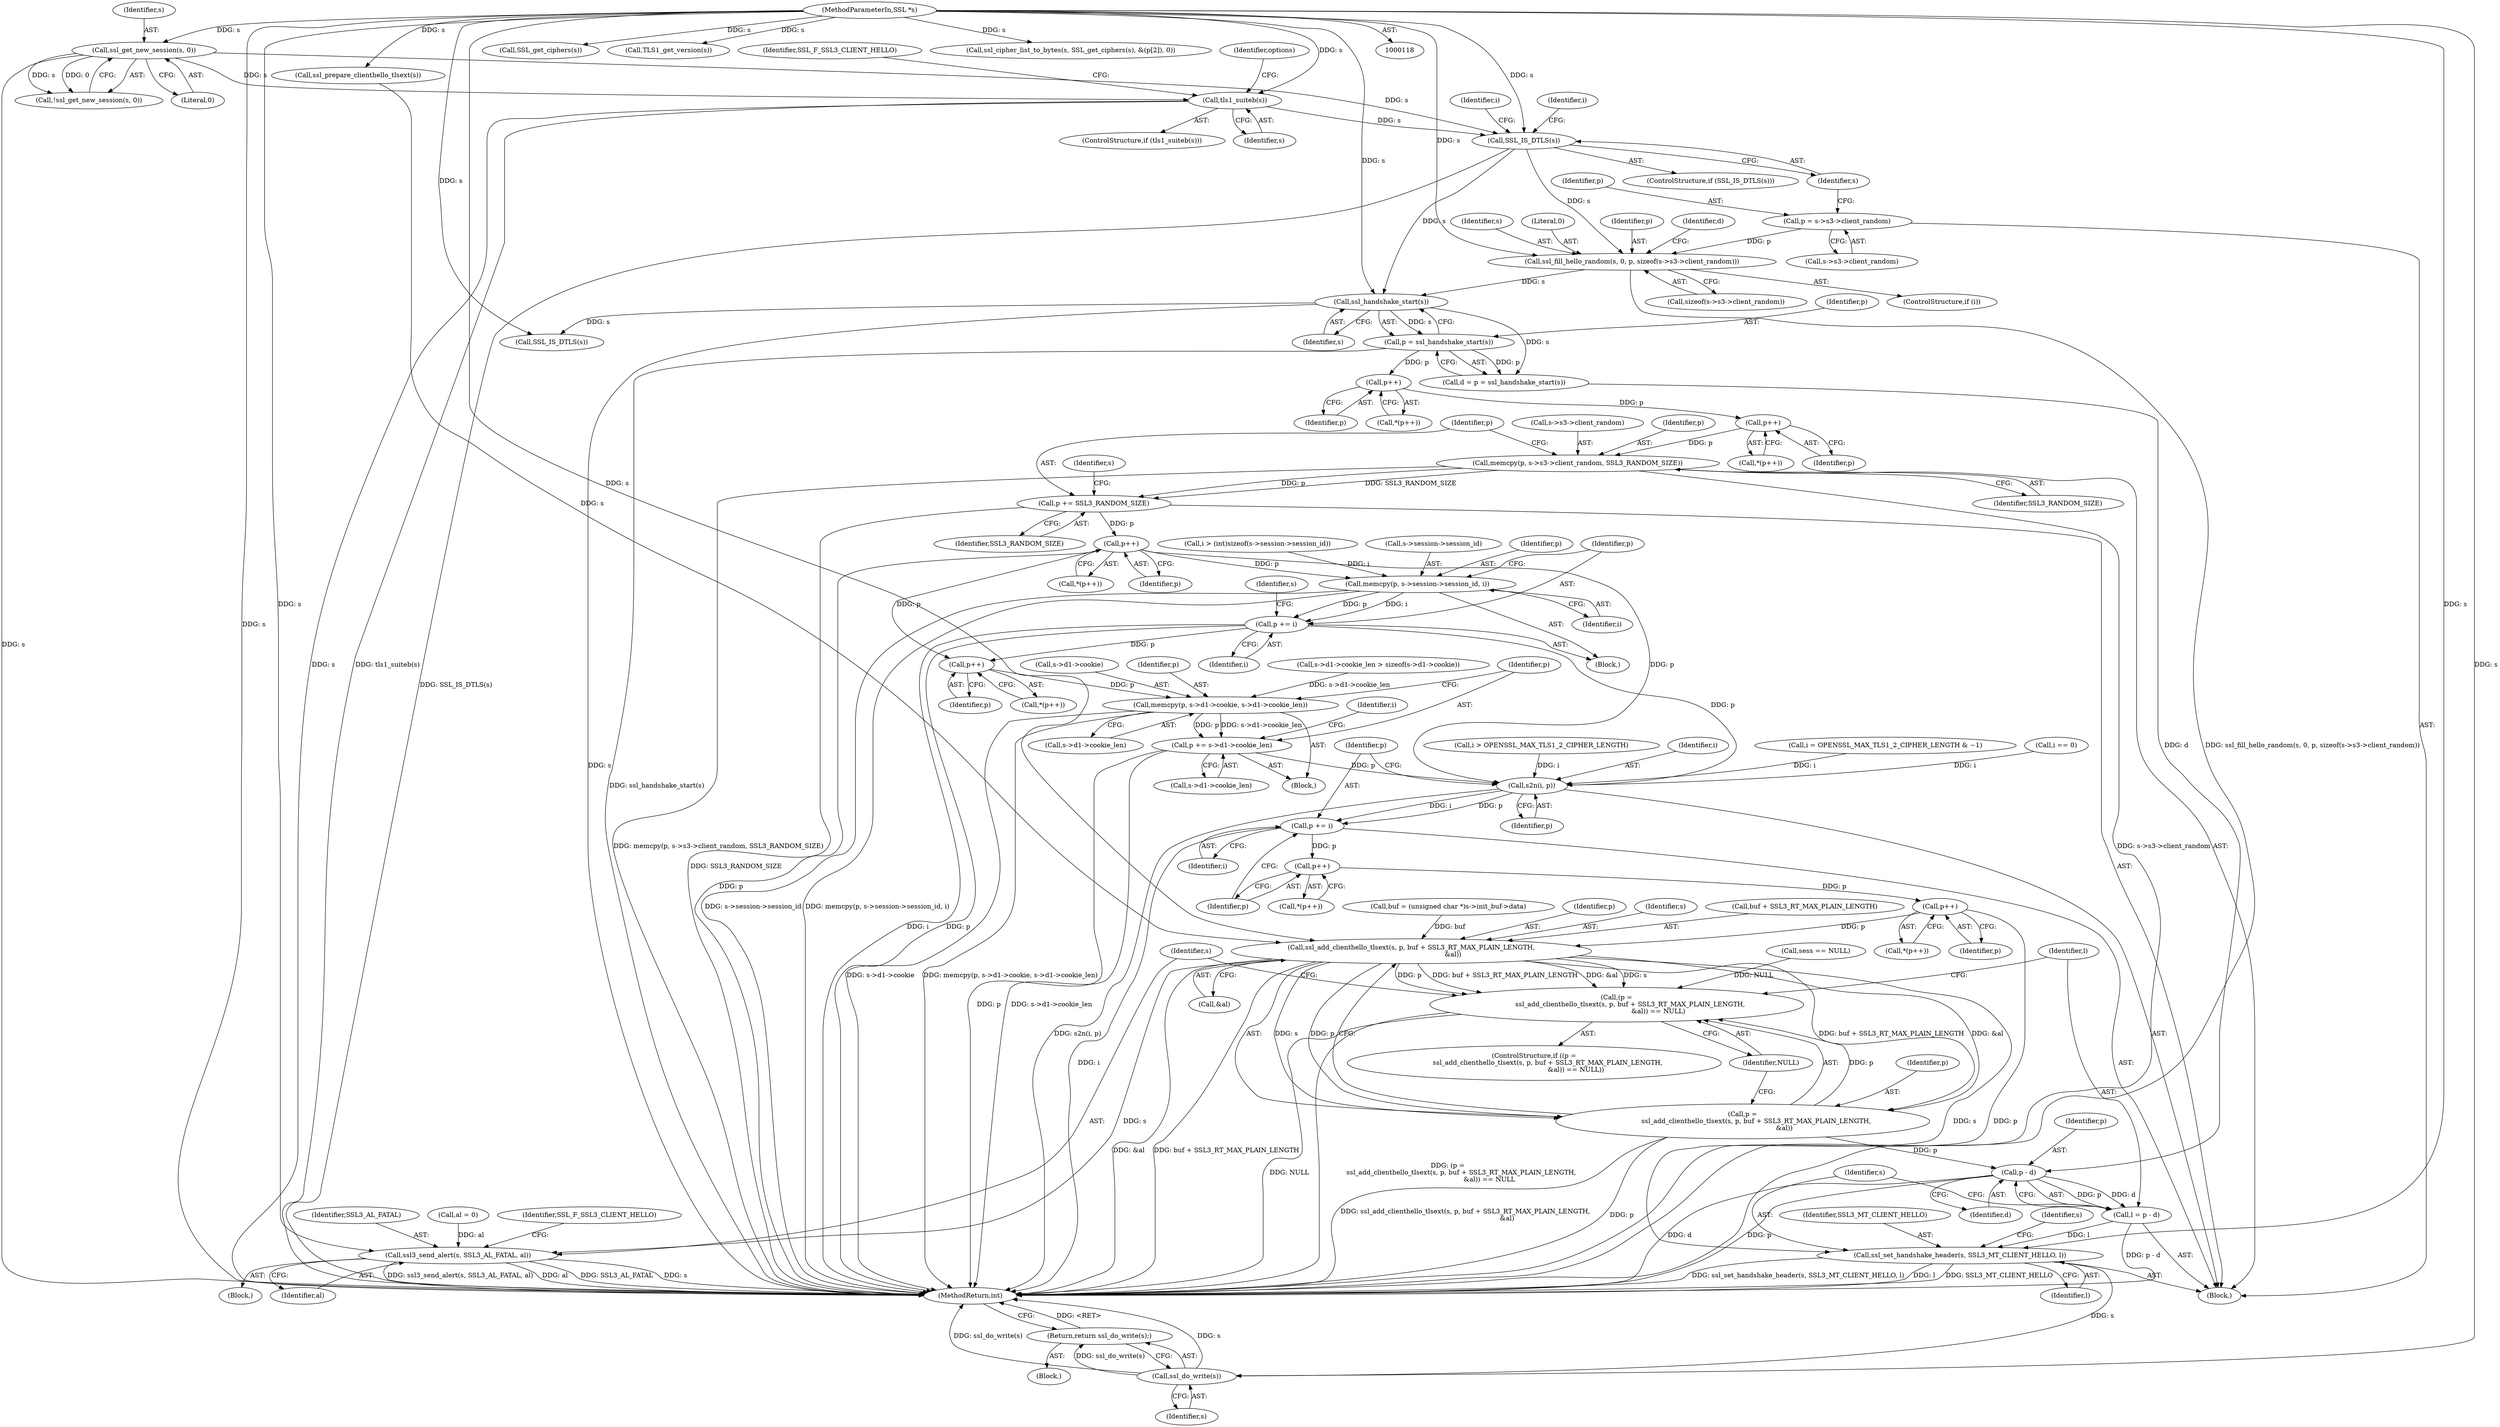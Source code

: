 digraph "0_openssl_e1b568dd2462f7cacf98f3d117936c34e2849a6b@pointer" {
"1000331" [label="(Call,memcpy(p, s->s3->client_random, SSL3_RANDOM_SIZE))"];
"1000324" [label="(Call,p++)"];
"1000315" [label="(Call,p++)"];
"1000309" [label="(Call,p = ssl_handshake_start(s))"];
"1000311" [label="(Call,ssl_handshake_start(s))"];
"1000297" [label="(Call,ssl_fill_hello_random(s, 0, p, sizeof(s->s3->client_random)))"];
"1000260" [label="(Call,SSL_IS_DTLS(s))"];
"1000178" [label="(Call,ssl_get_new_session(s, 0))"];
"1000119" [label="(MethodParameterIn,SSL *s)"];
"1000203" [label="(Call,tls1_suiteb(s))"];
"1000252" [label="(Call,p = s->s3->client_random)"];
"1000339" [label="(Call,p += SSL3_RANDOM_SIZE)"];
"1000359" [label="(Call,p++)"];
"1000383" [label="(Call,memcpy(p, s->session->session_id, i))"];
"1000391" [label="(Call,p += i)"];
"1000418" [label="(Call,p++)"];
"1000425" [label="(Call,memcpy(p, s->d1->cookie, s->d1->cookie_len))"];
"1000437" [label="(Call,p += s->d1->cookie_len)"];
"1000478" [label="(Call,s2n(i, p))"];
"1000481" [label="(Call,p += i)"];
"1000486" [label="(Call,p++)"];
"1000491" [label="(Call,p++)"];
"1000508" [label="(Call,ssl_add_clienthello_tlsext(s, p, buf + SSL3_RT_MAX_PLAIN_LENGTH,\n                                        &al))"];
"1000505" [label="(Call,(p =\n             ssl_add_clienthello_tlsext(s, p, buf + SSL3_RT_MAX_PLAIN_LENGTH,\n                                        &al)) == NULL)"];
"1000506" [label="(Call,p =\n             ssl_add_clienthello_tlsext(s, p, buf + SSL3_RT_MAX_PLAIN_LENGTH,\n                                        &al))"];
"1000528" [label="(Call,p - d)"];
"1000526" [label="(Call,l = p - d)"];
"1000531" [label="(Call,ssl_set_handshake_header(s, SSL3_MT_CLIENT_HELLO, l))"];
"1000541" [label="(Call,ssl_do_write(s))"];
"1000540" [label="(Return,return ssl_do_write(s);)"];
"1000518" [label="(Call,ssl3_send_alert(s, SSL3_AL_FATAL, al))"];
"1000530" [label="(Identifier,d)"];
"1000253" [label="(Identifier,p)"];
"1000487" [label="(Identifier,p)"];
"1000481" [label="(Call,p += i)"];
"1000119" [label="(MethodParameterIn,SSL *s)"];
"1000520" [label="(Identifier,SSL3_AL_FATAL)"];
"1000293" [label="(Identifier,i)"];
"1000202" [label="(ControlStructure,if (tls1_suiteb(s)))"];
"1000339" [label="(Call,p += SSL3_RANDOM_SIZE)"];
"1000325" [label="(Identifier,p)"];
"1000298" [label="(Identifier,s)"];
"1000392" [label="(Identifier,p)"];
"1000418" [label="(Call,p++)"];
"1000333" [label="(Call,s->s3->client_random)"];
"1000358" [label="(Call,*(p++))"];
"1000132" [label="(Call,buf = (unsigned char *)s->init_buf->data)"];
"1000527" [label="(Identifier,l)"];
"1000533" [label="(Identifier,SSL3_MT_CLIENT_HELLO)"];
"1000324" [label="(Call,p++)"];
"1000427" [label="(Call,s->d1->cookie)"];
"1000514" [label="(Call,&al)"];
"1000448" [label="(Call,SSL_get_ciphers(s))"];
"1000390" [label="(Identifier,i)"];
"1000315" [label="(Call,p++)"];
"1000485" [label="(Call,*(p++))"];
"1000332" [label="(Identifier,p)"];
"1000177" [label="(Call,!ssl_get_new_session(s, 0))"];
"1000331" [label="(Call,memcpy(p, s->s3->client_random, SSL3_RANDOM_SIZE))"];
"1000397" [label="(Block,)"];
"1000483" [label="(Identifier,i)"];
"1000338" [label="(Identifier,SSL3_RANDOM_SIZE)"];
"1000179" [label="(Identifier,s)"];
"1000491" [label="(Call,p++)"];
"1000529" [label="(Identifier,p)"];
"1000297" [label="(Call,ssl_fill_hello_random(s, 0, p, sizeof(s->s3->client_random)))"];
"1000534" [label="(Identifier,l)"];
"1000311" [label="(Call,ssl_handshake_start(s))"];
"1000432" [label="(Call,s->d1->cookie_len)"];
"1000368" [label="(Call,i > (int)sizeof(s->session->session_id))"];
"1000212" [label="(Identifier,options)"];
"1000467" [label="(Call,TLS1_get_version(s))"];
"1000518" [label="(Call,ssl3_send_alert(s, SSL3_AL_FATAL, al))"];
"1000120" [label="(Block,)"];
"1000366" [label="(Block,)"];
"1000312" [label="(Identifier,s)"];
"1000480" [label="(Identifier,p)"];
"1000301" [label="(Call,sizeof(s->s3->client_random))"];
"1000528" [label="(Call,p - d)"];
"1000486" [label="(Call,p++)"];
"1000299" [label="(Literal,0)"];
"1000507" [label="(Identifier,p)"];
"1000547" [label="(MethodReturn,int)"];
"1000259" [label="(ControlStructure,if (SSL_IS_DTLS(s)))"];
"1000445" [label="(Identifier,i)"];
"1000439" [label="(Call,s->d1->cookie_len)"];
"1000385" [label="(Call,s->session->session_id)"];
"1000314" [label="(Call,*(p++))"];
"1000426" [label="(Identifier,p)"];
"1000310" [label="(Identifier,p)"];
"1000473" [label="(Call,i = OPENSSL_MAX_TLS1_2_CIPHER_LENGTH & ~1)"];
"1000254" [label="(Call,s->s3->client_random)"];
"1000526" [label="(Call,l = p - d)"];
"1000323" [label="(Call,*(p++))"];
"1000519" [label="(Identifier,s)"];
"1000295" [label="(ControlStructure,if (i))"];
"1000300" [label="(Identifier,p)"];
"1000307" [label="(Call,d = p = ssl_handshake_start(s))"];
"1000537" [label="(Identifier,s)"];
"1000419" [label="(Identifier,p)"];
"1000156" [label="(Call,sess == NULL)"];
"1000504" [label="(ControlStructure,if ((p =\n             ssl_add_clienthello_tlsext(s, p, buf + SSL3_RT_MAX_PLAIN_LENGTH,\n                                        &al)) == NULL))"];
"1000540" [label="(Return,return ssl_do_write(s);)"];
"1000260" [label="(Call,SSL_IS_DTLS(s))"];
"1000147" [label="(Block,)"];
"1000446" [label="(Call,ssl_cipher_list_to_bytes(s, SSL_get_ciphers(s), &(p[2]), 0))"];
"1000252" [label="(Call,p = s->s3->client_random)"];
"1000517" [label="(Block,)"];
"1000384" [label="(Identifier,p)"];
"1000308" [label="(Identifier,d)"];
"1000456" [label="(Call,i == 0)"];
"1000470" [label="(Call,i > OPENSSL_MAX_TLS1_2_CIPHER_LENGTH)"];
"1000340" [label="(Identifier,p)"];
"1000417" [label="(Call,*(p++))"];
"1000506" [label="(Call,p =\n             ssl_add_clienthello_tlsext(s, p, buf + SSL3_RT_MAX_PLAIN_LENGTH,\n                                        &al))"];
"1000344" [label="(Identifier,s)"];
"1000425" [label="(Call,memcpy(p, s->d1->cookie, s->d1->cookie_len))"];
"1000393" [label="(Identifier,i)"];
"1000492" [label="(Identifier,p)"];
"1000204" [label="(Identifier,s)"];
"1000127" [label="(Call,al = 0)"];
"1000396" [label="(Identifier,s)"];
"1000360" [label="(Identifier,p)"];
"1000316" [label="(Identifier,p)"];
"1000505" [label="(Call,(p =\n             ssl_add_clienthello_tlsext(s, p, buf + SSL3_RT_MAX_PLAIN_LENGTH,\n                                        &al)) == NULL)"];
"1000341" [label="(Identifier,SSL3_RANDOM_SIZE)"];
"1000359" [label="(Call,p++)"];
"1000478" [label="(Call,s2n(i, p))"];
"1000438" [label="(Identifier,p)"];
"1000482" [label="(Identifier,p)"];
"1000207" [label="(Identifier,SSL_F_SSL3_CLIENT_HELLO)"];
"1000510" [label="(Identifier,p)"];
"1000265" [label="(Identifier,i)"];
"1000516" [label="(Identifier,NULL)"];
"1000509" [label="(Identifier,s)"];
"1000531" [label="(Call,ssl_set_handshake_header(s, SSL3_MT_CLIENT_HELLO, l))"];
"1000532" [label="(Identifier,s)"];
"1000479" [label="(Identifier,i)"];
"1000203" [label="(Call,tls1_suiteb(s))"];
"1000437" [label="(Call,p += s->d1->cookie_len)"];
"1000511" [label="(Call,buf + SSL3_RT_MAX_PLAIN_LENGTH)"];
"1000395" [label="(Call,SSL_IS_DTLS(s))"];
"1000180" [label="(Literal,0)"];
"1000399" [label="(Call,s->d1->cookie_len > sizeof(s->d1->cookie))"];
"1000541" [label="(Call,ssl_do_write(s))"];
"1000521" [label="(Identifier,al)"];
"1000496" [label="(Call,ssl_prepare_clienthello_tlsext(s))"];
"1000542" [label="(Identifier,s)"];
"1000391" [label="(Call,p += i)"];
"1000383" [label="(Call,memcpy(p, s->session->session_id, i))"];
"1000490" [label="(Call,*(p++))"];
"1000523" [label="(Identifier,SSL_F_SSL3_CLIENT_HELLO)"];
"1000178" [label="(Call,ssl_get_new_session(s, 0))"];
"1000261" [label="(Identifier,s)"];
"1000508" [label="(Call,ssl_add_clienthello_tlsext(s, p, buf + SSL3_RT_MAX_PLAIN_LENGTH,\n                                        &al))"];
"1000309" [label="(Call,p = ssl_handshake_start(s))"];
"1000331" -> "1000147"  [label="AST: "];
"1000331" -> "1000338"  [label="CFG: "];
"1000332" -> "1000331"  [label="AST: "];
"1000333" -> "1000331"  [label="AST: "];
"1000338" -> "1000331"  [label="AST: "];
"1000340" -> "1000331"  [label="CFG: "];
"1000331" -> "1000547"  [label="DDG: memcpy(p, s->s3->client_random, SSL3_RANDOM_SIZE)"];
"1000331" -> "1000547"  [label="DDG: s->s3->client_random"];
"1000324" -> "1000331"  [label="DDG: p"];
"1000331" -> "1000339"  [label="DDG: SSL3_RANDOM_SIZE"];
"1000331" -> "1000339"  [label="DDG: p"];
"1000324" -> "1000323"  [label="AST: "];
"1000324" -> "1000325"  [label="CFG: "];
"1000325" -> "1000324"  [label="AST: "];
"1000323" -> "1000324"  [label="CFG: "];
"1000315" -> "1000324"  [label="DDG: p"];
"1000315" -> "1000314"  [label="AST: "];
"1000315" -> "1000316"  [label="CFG: "];
"1000316" -> "1000315"  [label="AST: "];
"1000314" -> "1000315"  [label="CFG: "];
"1000309" -> "1000315"  [label="DDG: p"];
"1000309" -> "1000307"  [label="AST: "];
"1000309" -> "1000311"  [label="CFG: "];
"1000310" -> "1000309"  [label="AST: "];
"1000311" -> "1000309"  [label="AST: "];
"1000307" -> "1000309"  [label="CFG: "];
"1000309" -> "1000547"  [label="DDG: ssl_handshake_start(s)"];
"1000309" -> "1000307"  [label="DDG: p"];
"1000311" -> "1000309"  [label="DDG: s"];
"1000311" -> "1000312"  [label="CFG: "];
"1000312" -> "1000311"  [label="AST: "];
"1000311" -> "1000547"  [label="DDG: s"];
"1000311" -> "1000307"  [label="DDG: s"];
"1000297" -> "1000311"  [label="DDG: s"];
"1000260" -> "1000311"  [label="DDG: s"];
"1000119" -> "1000311"  [label="DDG: s"];
"1000311" -> "1000395"  [label="DDG: s"];
"1000297" -> "1000295"  [label="AST: "];
"1000297" -> "1000301"  [label="CFG: "];
"1000298" -> "1000297"  [label="AST: "];
"1000299" -> "1000297"  [label="AST: "];
"1000300" -> "1000297"  [label="AST: "];
"1000301" -> "1000297"  [label="AST: "];
"1000308" -> "1000297"  [label="CFG: "];
"1000297" -> "1000547"  [label="DDG: ssl_fill_hello_random(s, 0, p, sizeof(s->s3->client_random))"];
"1000260" -> "1000297"  [label="DDG: s"];
"1000119" -> "1000297"  [label="DDG: s"];
"1000252" -> "1000297"  [label="DDG: p"];
"1000260" -> "1000259"  [label="AST: "];
"1000260" -> "1000261"  [label="CFG: "];
"1000261" -> "1000260"  [label="AST: "];
"1000265" -> "1000260"  [label="CFG: "];
"1000293" -> "1000260"  [label="CFG: "];
"1000260" -> "1000547"  [label="DDG: SSL_IS_DTLS(s)"];
"1000178" -> "1000260"  [label="DDG: s"];
"1000203" -> "1000260"  [label="DDG: s"];
"1000119" -> "1000260"  [label="DDG: s"];
"1000178" -> "1000177"  [label="AST: "];
"1000178" -> "1000180"  [label="CFG: "];
"1000179" -> "1000178"  [label="AST: "];
"1000180" -> "1000178"  [label="AST: "];
"1000177" -> "1000178"  [label="CFG: "];
"1000178" -> "1000547"  [label="DDG: s"];
"1000178" -> "1000177"  [label="DDG: s"];
"1000178" -> "1000177"  [label="DDG: 0"];
"1000119" -> "1000178"  [label="DDG: s"];
"1000178" -> "1000203"  [label="DDG: s"];
"1000119" -> "1000118"  [label="AST: "];
"1000119" -> "1000547"  [label="DDG: s"];
"1000119" -> "1000203"  [label="DDG: s"];
"1000119" -> "1000395"  [label="DDG: s"];
"1000119" -> "1000446"  [label="DDG: s"];
"1000119" -> "1000448"  [label="DDG: s"];
"1000119" -> "1000467"  [label="DDG: s"];
"1000119" -> "1000496"  [label="DDG: s"];
"1000119" -> "1000508"  [label="DDG: s"];
"1000119" -> "1000518"  [label="DDG: s"];
"1000119" -> "1000531"  [label="DDG: s"];
"1000119" -> "1000541"  [label="DDG: s"];
"1000203" -> "1000202"  [label="AST: "];
"1000203" -> "1000204"  [label="CFG: "];
"1000204" -> "1000203"  [label="AST: "];
"1000207" -> "1000203"  [label="CFG: "];
"1000212" -> "1000203"  [label="CFG: "];
"1000203" -> "1000547"  [label="DDG: tls1_suiteb(s)"];
"1000203" -> "1000547"  [label="DDG: s"];
"1000252" -> "1000147"  [label="AST: "];
"1000252" -> "1000254"  [label="CFG: "];
"1000253" -> "1000252"  [label="AST: "];
"1000254" -> "1000252"  [label="AST: "];
"1000261" -> "1000252"  [label="CFG: "];
"1000339" -> "1000147"  [label="AST: "];
"1000339" -> "1000341"  [label="CFG: "];
"1000340" -> "1000339"  [label="AST: "];
"1000341" -> "1000339"  [label="AST: "];
"1000344" -> "1000339"  [label="CFG: "];
"1000339" -> "1000547"  [label="DDG: SSL3_RANDOM_SIZE"];
"1000339" -> "1000359"  [label="DDG: p"];
"1000359" -> "1000358"  [label="AST: "];
"1000359" -> "1000360"  [label="CFG: "];
"1000360" -> "1000359"  [label="AST: "];
"1000358" -> "1000359"  [label="CFG: "];
"1000359" -> "1000547"  [label="DDG: p"];
"1000359" -> "1000383"  [label="DDG: p"];
"1000359" -> "1000418"  [label="DDG: p"];
"1000359" -> "1000478"  [label="DDG: p"];
"1000383" -> "1000366"  [label="AST: "];
"1000383" -> "1000390"  [label="CFG: "];
"1000384" -> "1000383"  [label="AST: "];
"1000385" -> "1000383"  [label="AST: "];
"1000390" -> "1000383"  [label="AST: "];
"1000392" -> "1000383"  [label="CFG: "];
"1000383" -> "1000547"  [label="DDG: memcpy(p, s->session->session_id, i)"];
"1000383" -> "1000547"  [label="DDG: s->session->session_id"];
"1000368" -> "1000383"  [label="DDG: i"];
"1000383" -> "1000391"  [label="DDG: i"];
"1000383" -> "1000391"  [label="DDG: p"];
"1000391" -> "1000366"  [label="AST: "];
"1000391" -> "1000393"  [label="CFG: "];
"1000392" -> "1000391"  [label="AST: "];
"1000393" -> "1000391"  [label="AST: "];
"1000396" -> "1000391"  [label="CFG: "];
"1000391" -> "1000547"  [label="DDG: p"];
"1000391" -> "1000547"  [label="DDG: i"];
"1000391" -> "1000418"  [label="DDG: p"];
"1000391" -> "1000478"  [label="DDG: p"];
"1000418" -> "1000417"  [label="AST: "];
"1000418" -> "1000419"  [label="CFG: "];
"1000419" -> "1000418"  [label="AST: "];
"1000417" -> "1000418"  [label="CFG: "];
"1000418" -> "1000425"  [label="DDG: p"];
"1000425" -> "1000397"  [label="AST: "];
"1000425" -> "1000432"  [label="CFG: "];
"1000426" -> "1000425"  [label="AST: "];
"1000427" -> "1000425"  [label="AST: "];
"1000432" -> "1000425"  [label="AST: "];
"1000438" -> "1000425"  [label="CFG: "];
"1000425" -> "1000547"  [label="DDG: s->d1->cookie"];
"1000425" -> "1000547"  [label="DDG: memcpy(p, s->d1->cookie, s->d1->cookie_len)"];
"1000399" -> "1000425"  [label="DDG: s->d1->cookie_len"];
"1000425" -> "1000437"  [label="DDG: s->d1->cookie_len"];
"1000425" -> "1000437"  [label="DDG: p"];
"1000437" -> "1000397"  [label="AST: "];
"1000437" -> "1000439"  [label="CFG: "];
"1000438" -> "1000437"  [label="AST: "];
"1000439" -> "1000437"  [label="AST: "];
"1000445" -> "1000437"  [label="CFG: "];
"1000437" -> "1000547"  [label="DDG: p"];
"1000437" -> "1000547"  [label="DDG: s->d1->cookie_len"];
"1000437" -> "1000478"  [label="DDG: p"];
"1000478" -> "1000147"  [label="AST: "];
"1000478" -> "1000480"  [label="CFG: "];
"1000479" -> "1000478"  [label="AST: "];
"1000480" -> "1000478"  [label="AST: "];
"1000482" -> "1000478"  [label="CFG: "];
"1000478" -> "1000547"  [label="DDG: s2n(i, p)"];
"1000456" -> "1000478"  [label="DDG: i"];
"1000473" -> "1000478"  [label="DDG: i"];
"1000470" -> "1000478"  [label="DDG: i"];
"1000478" -> "1000481"  [label="DDG: i"];
"1000478" -> "1000481"  [label="DDG: p"];
"1000481" -> "1000147"  [label="AST: "];
"1000481" -> "1000483"  [label="CFG: "];
"1000482" -> "1000481"  [label="AST: "];
"1000483" -> "1000481"  [label="AST: "];
"1000487" -> "1000481"  [label="CFG: "];
"1000481" -> "1000547"  [label="DDG: i"];
"1000481" -> "1000486"  [label="DDG: p"];
"1000486" -> "1000485"  [label="AST: "];
"1000486" -> "1000487"  [label="CFG: "];
"1000487" -> "1000486"  [label="AST: "];
"1000485" -> "1000486"  [label="CFG: "];
"1000486" -> "1000491"  [label="DDG: p"];
"1000491" -> "1000490"  [label="AST: "];
"1000491" -> "1000492"  [label="CFG: "];
"1000492" -> "1000491"  [label="AST: "];
"1000490" -> "1000491"  [label="CFG: "];
"1000491" -> "1000547"  [label="DDG: p"];
"1000491" -> "1000508"  [label="DDG: p"];
"1000508" -> "1000506"  [label="AST: "];
"1000508" -> "1000514"  [label="CFG: "];
"1000509" -> "1000508"  [label="AST: "];
"1000510" -> "1000508"  [label="AST: "];
"1000511" -> "1000508"  [label="AST: "];
"1000514" -> "1000508"  [label="AST: "];
"1000506" -> "1000508"  [label="CFG: "];
"1000508" -> "1000547"  [label="DDG: &al"];
"1000508" -> "1000547"  [label="DDG: buf + SSL3_RT_MAX_PLAIN_LENGTH"];
"1000508" -> "1000505"  [label="DDG: s"];
"1000508" -> "1000505"  [label="DDG: p"];
"1000508" -> "1000505"  [label="DDG: buf + SSL3_RT_MAX_PLAIN_LENGTH"];
"1000508" -> "1000505"  [label="DDG: &al"];
"1000508" -> "1000506"  [label="DDG: s"];
"1000508" -> "1000506"  [label="DDG: p"];
"1000508" -> "1000506"  [label="DDG: buf + SSL3_RT_MAX_PLAIN_LENGTH"];
"1000508" -> "1000506"  [label="DDG: &al"];
"1000496" -> "1000508"  [label="DDG: s"];
"1000132" -> "1000508"  [label="DDG: buf"];
"1000508" -> "1000518"  [label="DDG: s"];
"1000508" -> "1000531"  [label="DDG: s"];
"1000505" -> "1000504"  [label="AST: "];
"1000505" -> "1000516"  [label="CFG: "];
"1000506" -> "1000505"  [label="AST: "];
"1000516" -> "1000505"  [label="AST: "];
"1000519" -> "1000505"  [label="CFG: "];
"1000527" -> "1000505"  [label="CFG: "];
"1000505" -> "1000547"  [label="DDG: NULL"];
"1000505" -> "1000547"  [label="DDG: (p =\n             ssl_add_clienthello_tlsext(s, p, buf + SSL3_RT_MAX_PLAIN_LENGTH,\n                                        &al)) == NULL"];
"1000506" -> "1000505"  [label="DDG: p"];
"1000156" -> "1000505"  [label="DDG: NULL"];
"1000507" -> "1000506"  [label="AST: "];
"1000516" -> "1000506"  [label="CFG: "];
"1000506" -> "1000547"  [label="DDG: p"];
"1000506" -> "1000547"  [label="DDG: ssl_add_clienthello_tlsext(s, p, buf + SSL3_RT_MAX_PLAIN_LENGTH,\n                                        &al)"];
"1000506" -> "1000528"  [label="DDG: p"];
"1000528" -> "1000526"  [label="AST: "];
"1000528" -> "1000530"  [label="CFG: "];
"1000529" -> "1000528"  [label="AST: "];
"1000530" -> "1000528"  [label="AST: "];
"1000526" -> "1000528"  [label="CFG: "];
"1000528" -> "1000547"  [label="DDG: d"];
"1000528" -> "1000547"  [label="DDG: p"];
"1000528" -> "1000526"  [label="DDG: p"];
"1000528" -> "1000526"  [label="DDG: d"];
"1000307" -> "1000528"  [label="DDG: d"];
"1000526" -> "1000147"  [label="AST: "];
"1000527" -> "1000526"  [label="AST: "];
"1000532" -> "1000526"  [label="CFG: "];
"1000526" -> "1000547"  [label="DDG: p - d"];
"1000526" -> "1000531"  [label="DDG: l"];
"1000531" -> "1000147"  [label="AST: "];
"1000531" -> "1000534"  [label="CFG: "];
"1000532" -> "1000531"  [label="AST: "];
"1000533" -> "1000531"  [label="AST: "];
"1000534" -> "1000531"  [label="AST: "];
"1000537" -> "1000531"  [label="CFG: "];
"1000531" -> "1000547"  [label="DDG: SSL3_MT_CLIENT_HELLO"];
"1000531" -> "1000547"  [label="DDG: ssl_set_handshake_header(s, SSL3_MT_CLIENT_HELLO, l)"];
"1000531" -> "1000547"  [label="DDG: l"];
"1000531" -> "1000541"  [label="DDG: s"];
"1000541" -> "1000540"  [label="AST: "];
"1000541" -> "1000542"  [label="CFG: "];
"1000542" -> "1000541"  [label="AST: "];
"1000540" -> "1000541"  [label="CFG: "];
"1000541" -> "1000547"  [label="DDG: s"];
"1000541" -> "1000547"  [label="DDG: ssl_do_write(s)"];
"1000541" -> "1000540"  [label="DDG: ssl_do_write(s)"];
"1000540" -> "1000120"  [label="AST: "];
"1000547" -> "1000540"  [label="CFG: "];
"1000540" -> "1000547"  [label="DDG: <RET>"];
"1000518" -> "1000517"  [label="AST: "];
"1000518" -> "1000521"  [label="CFG: "];
"1000519" -> "1000518"  [label="AST: "];
"1000520" -> "1000518"  [label="AST: "];
"1000521" -> "1000518"  [label="AST: "];
"1000523" -> "1000518"  [label="CFG: "];
"1000518" -> "1000547"  [label="DDG: SSL3_AL_FATAL"];
"1000518" -> "1000547"  [label="DDG: s"];
"1000518" -> "1000547"  [label="DDG: ssl3_send_alert(s, SSL3_AL_FATAL, al)"];
"1000518" -> "1000547"  [label="DDG: al"];
"1000127" -> "1000518"  [label="DDG: al"];
}
